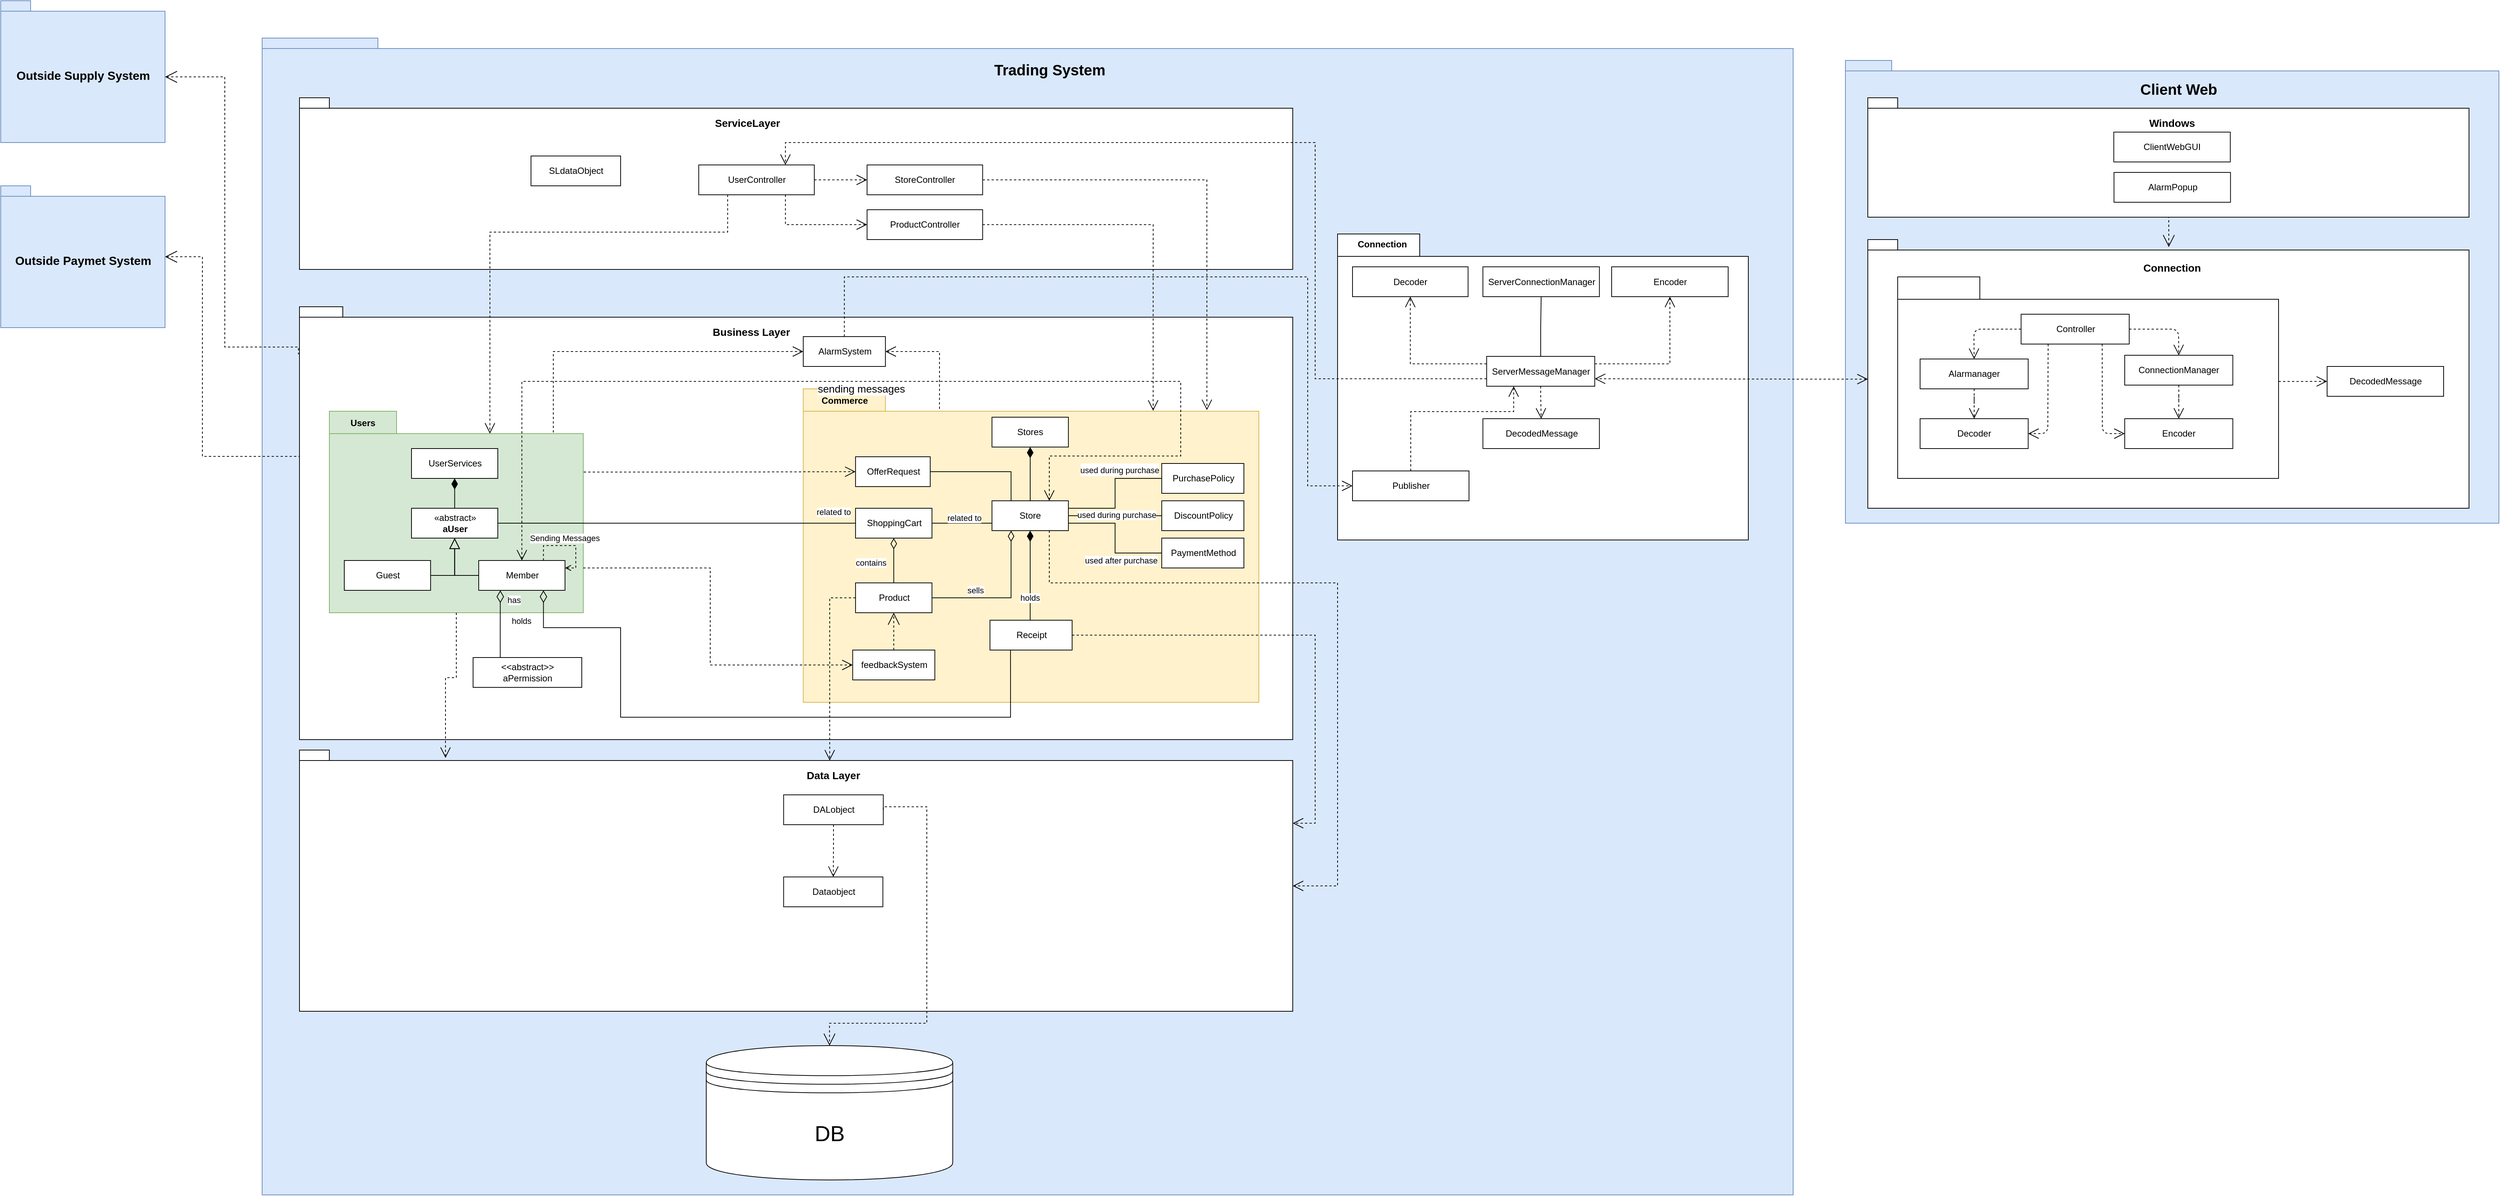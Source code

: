 <mxfile version="14.8.0" type="device"><diagram id="8r6GwuZ33qHjjhRJzjlI" name="Page-1"><mxGraphModel dx="1354" dy="1340" grid="1" gridSize="10" guides="1" tooltips="1" connect="1" arrows="1" fold="1" page="1" pageScale="1" pageWidth="850" pageHeight="1100" math="0" shadow="0"><root><mxCell id="0"/><mxCell id="1" parent="0"/><mxCell id="YszFIy_K8LYDvdD_Vdwm-4" value="&lt;font style=&quot;font-size: 16px&quot;&gt;Outside Supply System&lt;/font&gt;" style="shape=folder;fontStyle=1;spacingTop=10;tabWidth=40;tabHeight=14;tabPosition=left;html=1;fillColor=#dae8fc;strokeColor=#6c8ebf;" parent="1" vertex="1"><mxGeometry x="880" y="310" width="220" height="190" as="geometry"/></mxCell><mxCell id="YszFIy_K8LYDvdD_Vdwm-6" value="&lt;font style=&quot;font-size: 16px&quot;&gt;Outside Paymet System&lt;/font&gt;" style="shape=folder;fontStyle=1;spacingTop=10;tabWidth=40;tabHeight=14;tabPosition=left;html=1;fillColor=#dae8fc;strokeColor=#6c8ebf;" parent="1" vertex="1"><mxGeometry x="880" y="558" width="220" height="190" as="geometry"/></mxCell><mxCell id="YszFIy_K8LYDvdD_Vdwm-43" value="" style="shape=folder;fontStyle=1;spacingTop=10;tabWidth=40;tabHeight=14;tabPosition=left;html=1;fillColor=#dae8fc;strokeColor=#6c8ebf;" parent="1" vertex="1"><mxGeometry x="1230" y="360" width="2050" height="1550" as="geometry"/></mxCell><mxCell id="YszFIy_K8LYDvdD_Vdwm-56" value="Trading System" style="text;align=center;fontStyle=1;verticalAlign=middle;spacingLeft=3;spacingRight=3;strokeColor=none;rotatable=0;points=[[0,0.5],[1,0.5]];portConstraint=eastwest;fontSize=20;" parent="1" vertex="1"><mxGeometry x="2194.75" y="388" width="180" height="26" as="geometry"/></mxCell><mxCell id="YszFIy_K8LYDvdD_Vdwm-3" style="edgeStyle=orthogonalEdgeStyle;rounded=0;orthogonalLoop=1;jettySize=auto;html=1;exitX=0;exitY=0;exitDx=220;exitDy=102;exitPerimeter=0;entryX=-0.001;entryY=0.11;entryDx=0;entryDy=0;entryPerimeter=0;startArrow=open;startFill=0;startSize=14;endArrow=none;endFill=0;endSize=14;fontSize=12;dashed=1;" parent="1" source="YszFIy_K8LYDvdD_Vdwm-4" target="YszFIy_K8LYDvdD_Vdwm-44" edge="1"><mxGeometry relative="1" as="geometry"><Array as="points"><mxPoint x="1180" y="412"/><mxPoint x="1180" y="774"/><mxPoint x="1279" y="774"/></Array></mxGeometry></mxCell><mxCell id="YszFIy_K8LYDvdD_Vdwm-5" style="edgeStyle=orthogonalEdgeStyle;rounded=0;orthogonalLoop=1;jettySize=auto;html=1;entryX=0;entryY=0;entryDx=0;entryDy=200.5;entryPerimeter=0;dashed=1;startArrow=open;startFill=0;startSize=14;endArrow=none;endFill=0;endSize=14;fontSize=12;" parent="1" source="YszFIy_K8LYDvdD_Vdwm-6" target="YszFIy_K8LYDvdD_Vdwm-44" edge="1"><mxGeometry relative="1" as="geometry"><Array as="points"><mxPoint x="1150" y="653"/><mxPoint x="1150" y="921"/></Array></mxGeometry></mxCell><mxCell id="JnR66mYGUCfYVRC7yWKt-5" value="&lt;font style=&quot;font-size: 29px&quot;&gt;DB&lt;/font&gt;" style="shape=datastore;whiteSpace=wrap;html=1;" parent="1" vertex="1"><mxGeometry x="1824.71" y="1710" width="330" height="180" as="geometry"/></mxCell><mxCell id="JnR66mYGUCfYVRC7yWKt-37" value="" style="group" parent="1" vertex="1" connectable="0"><mxGeometry x="1240" y="720" width="1500" height="580" as="geometry"/></mxCell><mxCell id="YszFIy_K8LYDvdD_Vdwm-44" value="" style="shape=folder;fontStyle=1;spacingTop=10;tabWidth=40;tabHeight=14;tabPosition=left;html=1;" parent="JnR66mYGUCfYVRC7yWKt-37" vertex="1"><mxGeometry x="40" width="1330" height="580" as="geometry"/></mxCell><mxCell id="JnR66mYGUCfYVRC7yWKt-4" value="" style="group" parent="JnR66mYGUCfYVRC7yWKt-37" vertex="1" connectable="0"><mxGeometry x="80" y="140" width="340" height="270" as="geometry"/></mxCell><mxCell id="YszFIy_K8LYDvdD_Vdwm-46" value="" style="shape=folder;fontStyle=1;spacingTop=10;tabWidth=90;tabHeight=30;tabPosition=left;html=1;fillColor=#d5e8d4;strokeColor=#82b366;" parent="JnR66mYGUCfYVRC7yWKt-4" vertex="1"><mxGeometry width="340" height="270" as="geometry"/></mxCell><mxCell id="YszFIy_K8LYDvdD_Vdwm-47" value="Users" style="text;align=center;fontStyle=1;verticalAlign=middle;spacingLeft=3;spacingRight=3;strokeColor=none;rotatable=0;points=[[0,0.5],[1,0.5]];portConstraint=eastwest;" parent="JnR66mYGUCfYVRC7yWKt-4" vertex="1"><mxGeometry width="90" height="30" as="geometry"/></mxCell><mxCell id="YszFIy_K8LYDvdD_Vdwm-54" value="«abstract»&lt;br&gt;&lt;b&gt;aUser&lt;/b&gt;" style="html=1;" parent="JnR66mYGUCfYVRC7yWKt-4" vertex="1"><mxGeometry x="109.999" y="129.999" width="115.56" height="40" as="geometry"/></mxCell><mxCell id="YszFIy_K8LYDvdD_Vdwm-242" style="edgeStyle=orthogonalEdgeStyle;rounded=0;orthogonalLoop=1;jettySize=auto;html=1;entryX=0.5;entryY=1;entryDx=0;entryDy=0;startArrow=none;startFill=0;endArrow=block;endFill=0;endSize=12;strokeWidth=1;exitX=0;exitY=0.5;exitDx=0;exitDy=0;" parent="JnR66mYGUCfYVRC7yWKt-4" source="YszFIy_K8LYDvdD_Vdwm-240" target="YszFIy_K8LYDvdD_Vdwm-54" edge="1"><mxGeometry as="geometry"/></mxCell><mxCell id="YszFIy_K8LYDvdD_Vdwm-240" value="Member" style="html=1;" parent="JnR66mYGUCfYVRC7yWKt-4" vertex="1"><mxGeometry x="199.999" y="199.999" width="115.56" height="40" as="geometry"/></mxCell><mxCell id="YszFIy_K8LYDvdD_Vdwm-244" style="edgeStyle=orthogonalEdgeStyle;rounded=0;orthogonalLoop=1;jettySize=auto;html=1;entryX=0.5;entryY=1;entryDx=0;entryDy=0;startArrow=none;startFill=0;endArrow=block;endFill=0;endSize=12;strokeWidth=1;exitX=1;exitY=0.5;exitDx=0;exitDy=0;" parent="JnR66mYGUCfYVRC7yWKt-4" source="YszFIy_K8LYDvdD_Vdwm-243" target="YszFIy_K8LYDvdD_Vdwm-54" edge="1"><mxGeometry as="geometry"/></mxCell><mxCell id="YszFIy_K8LYDvdD_Vdwm-243" value="Guest" style="html=1;" parent="JnR66mYGUCfYVRC7yWKt-4" vertex="1"><mxGeometry x="19.999" y="199.999" width="115.56" height="40" as="geometry"/></mxCell><mxCell id="YszFIy_K8LYDvdD_Vdwm-247" value="UserServices" style="html=1;" parent="JnR66mYGUCfYVRC7yWKt-4" vertex="1"><mxGeometry x="109.999" y="49.999" width="115.56" height="40" as="geometry"/></mxCell><mxCell id="YszFIy_K8LYDvdD_Vdwm-252" style="edgeStyle=orthogonalEdgeStyle;rounded=0;orthogonalLoop=1;jettySize=auto;html=1;entryX=0.5;entryY=1;entryDx=0;entryDy=0;startArrow=none;startFill=0;endArrow=diamondThin;endFill=1;endSize=12;strokeWidth=1;" parent="JnR66mYGUCfYVRC7yWKt-4" source="YszFIy_K8LYDvdD_Vdwm-54" target="YszFIy_K8LYDvdD_Vdwm-247" edge="1"><mxGeometry as="geometry"/></mxCell><mxCell id="TIC8wG_X4Nowv7mfa1NQ-1" style="edgeStyle=orthogonalEdgeStyle;rounded=0;orthogonalLoop=1;jettySize=auto;html=1;entryX=1;entryY=0.25;entryDx=0;entryDy=0;exitX=0.75;exitY=0;exitDx=0;exitDy=0;endArrow=open;endFill=0;dashed=1;" parent="JnR66mYGUCfYVRC7yWKt-4" source="YszFIy_K8LYDvdD_Vdwm-240" target="YszFIy_K8LYDvdD_Vdwm-240" edge="1"><mxGeometry relative="1" as="geometry"><Array as="points"><mxPoint x="287" y="180"/><mxPoint x="330" y="180"/><mxPoint x="330" y="210"/></Array></mxGeometry></mxCell><mxCell id="TIC8wG_X4Nowv7mfa1NQ-2" value="Sending Messages" style="edgeLabel;html=1;align=center;verticalAlign=middle;resizable=0;points=[];" parent="TIC8wG_X4Nowv7mfa1NQ-1" vertex="1" connectable="0"><mxGeometry x="0.014" y="-1" relative="1" as="geometry"><mxPoint x="-6" y="-11" as="offset"/></mxGeometry></mxCell><mxCell id="YszFIy_K8LYDvdD_Vdwm-262" value="&amp;lt;&amp;lt;abstract&amp;gt;&amp;gt;&lt;br&gt;aPermission" style="html=1;" parent="JnR66mYGUCfYVRC7yWKt-37" vertex="1"><mxGeometry x="272.44" y="470" width="145.56" height="40" as="geometry"/></mxCell><mxCell id="YszFIy_K8LYDvdD_Vdwm-332" style="edgeStyle=orthogonalEdgeStyle;rounded=0;orthogonalLoop=1;jettySize=auto;html=1;startArrow=none;startFill=0;endArrow=diamondThin;endFill=0;endSize=14;strokeWidth=1;exitX=0.25;exitY=0;exitDx=0;exitDy=0;entryX=0.25;entryY=1;entryDx=0;entryDy=0;" parent="JnR66mYGUCfYVRC7yWKt-37" source="YszFIy_K8LYDvdD_Vdwm-262" target="YszFIy_K8LYDvdD_Vdwm-240" edge="1"><mxGeometry relative="1" as="geometry"><mxPoint x="389.22" y="235.03" as="targetPoint"/></mxGeometry></mxCell><mxCell id="YszFIy_K8LYDvdD_Vdwm-333" value="has" style="edgeLabel;html=1;align=center;verticalAlign=middle;resizable=0;points=[];" parent="YszFIy_K8LYDvdD_Vdwm-332" vertex="1" connectable="0"><mxGeometry x="0.358" relative="1" as="geometry"><mxPoint x="18" y="-16" as="offset"/></mxGeometry></mxCell><mxCell id="JnR66mYGUCfYVRC7yWKt-36" style="edgeStyle=orthogonalEdgeStyle;rounded=0;orthogonalLoop=1;jettySize=auto;html=1;entryX=0.882;entryY=0.111;entryDx=0;entryDy=0;entryPerimeter=0;dashed=1;fontSize=14;startArrow=open;startFill=0;endArrow=none;endFill=0;startSize=12;endSize=12;" parent="JnR66mYGUCfYVRC7yWKt-37" source="JnR66mYGUCfYVRC7yWKt-8" target="YszFIy_K8LYDvdD_Vdwm-46" edge="1"><mxGeometry relative="1" as="geometry"/></mxCell><mxCell id="JnR66mYGUCfYVRC7yWKt-8" value="AlarmSystem" style="html=1;" parent="JnR66mYGUCfYVRC7yWKt-37" vertex="1"><mxGeometry x="714.58" y="40" width="110" height="40" as="geometry"/></mxCell><mxCell id="JnR66mYGUCfYVRC7yWKt-20" value="" style="group" parent="JnR66mYGUCfYVRC7yWKt-37" vertex="1" connectable="0"><mxGeometry x="714.58" y="110" width="610" height="420" as="geometry"/></mxCell><mxCell id="YszFIy_K8LYDvdD_Vdwm-59" value="" style="shape=folder;fontStyle=1;spacingTop=10;tabWidth=110;tabHeight=30;tabPosition=left;html=1;fillColor=#fff2cc;strokeColor=#d6b656;" parent="JnR66mYGUCfYVRC7yWKt-20" vertex="1"><mxGeometry width="610" height="420" as="geometry"/></mxCell><mxCell id="YszFIy_K8LYDvdD_Vdwm-60" value="Commerce" style="text;align=center;fontStyle=1;verticalAlign=middle;spacingLeft=3;spacingRight=3;strokeColor=none;rotatable=0;points=[[0,0.5],[1,0.5]];portConstraint=eastwest;" parent="JnR66mYGUCfYVRC7yWKt-20" vertex="1"><mxGeometry width="111.08" height="30" as="geometry"/></mxCell><mxCell id="YszFIy_K8LYDvdD_Vdwm-68" value="Product" style="html=1;" parent="JnR66mYGUCfYVRC7yWKt-20" vertex="1"><mxGeometry x="69.997" y="260" width="102.326" height="40" as="geometry"/></mxCell><mxCell id="YszFIy_K8LYDvdD_Vdwm-74" value="Stores" style="html=1;" parent="JnR66mYGUCfYVRC7yWKt-20" vertex="1"><mxGeometry x="252.677" y="38" width="102.326" height="40" as="geometry"/></mxCell><mxCell id="YszFIy_K8LYDvdD_Vdwm-347" value="sells" style="edgeStyle=orthogonalEdgeStyle;rounded=0;orthogonalLoop=1;jettySize=auto;html=1;startArrow=none;startFill=0;endArrow=diamondThin;endFill=0;endSize=12;strokeWidth=1;exitX=1;exitY=0.5;exitDx=0;exitDy=0;entryX=0.25;entryY=1;entryDx=0;entryDy=0;" parent="JnR66mYGUCfYVRC7yWKt-20" source="YszFIy_K8LYDvdD_Vdwm-68" target="YszFIy_K8LYDvdD_Vdwm-64" edge="1"><mxGeometry as="geometry"><mxPoint x="350" y="170" as="targetPoint"/><mxPoint x="5" y="35" as="offset"/></mxGeometry></mxCell><mxCell id="3E_IbT7alsTnHav0WqBg-18" style="edgeStyle=orthogonalEdgeStyle;rounded=0;orthogonalLoop=1;jettySize=auto;html=1;entryX=0.5;entryY=1;entryDx=0;entryDy=0;endArrow=diamondThin;endFill=1;endSize=12;" edge="1" parent="JnR66mYGUCfYVRC7yWKt-20" source="YszFIy_K8LYDvdD_Vdwm-64" target="YszFIy_K8LYDvdD_Vdwm-74"><mxGeometry relative="1" as="geometry"/></mxCell><mxCell id="YszFIy_K8LYDvdD_Vdwm-64" value="Store" style="html=1;" parent="JnR66mYGUCfYVRC7yWKt-20" vertex="1"><mxGeometry x="252.677" y="150" width="102.326" height="40" as="geometry"/></mxCell><mxCell id="YszFIy_K8LYDvdD_Vdwm-357" style="edgeStyle=orthogonalEdgeStyle;rounded=0;orthogonalLoop=1;jettySize=auto;html=1;entryX=0.25;entryY=0;entryDx=0;entryDy=0;startArrow=none;startFill=0;endArrow=none;endFill=0;endSize=12;strokeWidth=1;" parent="JnR66mYGUCfYVRC7yWKt-20" source="YszFIy_K8LYDvdD_Vdwm-311" target="YszFIy_K8LYDvdD_Vdwm-64" edge="1"><mxGeometry x="-140" as="geometry"/></mxCell><mxCell id="YszFIy_K8LYDvdD_Vdwm-311" value="OfferRequest" style="html=1;" parent="JnR66mYGUCfYVRC7yWKt-20" vertex="1"><mxGeometry x="70" y="91" width="100" height="40" as="geometry"/></mxCell><mxCell id="JnR66mYGUCfYVRC7yWKt-16" style="edgeStyle=orthogonalEdgeStyle;rounded=0;orthogonalLoop=1;jettySize=auto;html=1;entryX=0.5;entryY=1;entryDx=0;entryDy=0;dashed=1;fontSize=14;endArrow=open;endFill=0;endSize=14;" parent="JnR66mYGUCfYVRC7yWKt-20" source="YszFIy_K8LYDvdD_Vdwm-314" target="YszFIy_K8LYDvdD_Vdwm-68" edge="1"><mxGeometry relative="1" as="geometry"/></mxCell><mxCell id="YszFIy_K8LYDvdD_Vdwm-314" value="feedbackSystem" style="html=1;" parent="JnR66mYGUCfYVRC7yWKt-20" vertex="1"><mxGeometry x="66.16" y="350" width="110" height="40" as="geometry"/></mxCell><mxCell id="YszFIy_K8LYDvdD_Vdwm-352" value="holds" style="edgeStyle=orthogonalEdgeStyle;rounded=0;orthogonalLoop=1;jettySize=auto;html=1;entryX=0.5;entryY=1;entryDx=0;entryDy=0;startArrow=none;startFill=0;endArrow=diamondThin;endFill=1;endSize=12;strokeWidth=1;exitX=0.5;exitY=0;exitDx=0;exitDy=0;" parent="JnR66mYGUCfYVRC7yWKt-20" source="YszFIy_K8LYDvdD_Vdwm-323" target="YszFIy_K8LYDvdD_Vdwm-64" edge="1"><mxGeometry as="geometry"><mxPoint x="-1" y="30" as="offset"/><Array as="points"><mxPoint x="304" y="330"/></Array></mxGeometry></mxCell><mxCell id="YszFIy_K8LYDvdD_Vdwm-323" value="Receipt" style="html=1;" parent="JnR66mYGUCfYVRC7yWKt-20" vertex="1"><mxGeometry x="250.0" y="310" width="110" height="40" as="geometry"/></mxCell><mxCell id="YszFIy_K8LYDvdD_Vdwm-348" style="edgeStyle=orthogonalEdgeStyle;rounded=0;orthogonalLoop=1;jettySize=auto;html=1;entryX=0.5;entryY=1;entryDx=0;entryDy=0;startArrow=none;startFill=0;endArrow=diamondThin;endFill=0;endSize=12;strokeWidth=1;exitX=0.5;exitY=0;exitDx=0;exitDy=0;" parent="JnR66mYGUCfYVRC7yWKt-20" source="YszFIy_K8LYDvdD_Vdwm-68" target="YszFIy_K8LYDvdD_Vdwm-324" edge="1"><mxGeometry x="-140" as="geometry"><mxPoint x="590" y="280" as="sourcePoint"/></mxGeometry></mxCell><mxCell id="YszFIy_K8LYDvdD_Vdwm-349" value="contains" style="edgeLabel;html=1;align=center;verticalAlign=middle;resizable=0;points=[];" parent="YszFIy_K8LYDvdD_Vdwm-348" vertex="1" connectable="0"><mxGeometry x="-0.007" relative="1" as="geometry"><mxPoint x="-31" y="3" as="offset"/></mxGeometry></mxCell><mxCell id="YszFIy_K8LYDvdD_Vdwm-324" value="ShoppingCart" style="html=1;" parent="JnR66mYGUCfYVRC7yWKt-20" vertex="1"><mxGeometry x="69.995" y="160" width="102.326" height="40" as="geometry"/></mxCell><mxCell id="YszFIy_K8LYDvdD_Vdwm-350" value="related to" style="edgeStyle=orthogonalEdgeStyle;rounded=0;orthogonalLoop=1;jettySize=auto;html=1;startArrow=none;startFill=0;endArrow=none;endFill=0;endSize=12;strokeWidth=1;exitX=0;exitY=0.75;exitDx=0;exitDy=0;" parent="JnR66mYGUCfYVRC7yWKt-20" source="YszFIy_K8LYDvdD_Vdwm-64" target="YszFIy_K8LYDvdD_Vdwm-324" edge="1"><mxGeometry x="-2460" y="-820" as="geometry"><mxPoint x="3" y="-7" as="offset"/></mxGeometry></mxCell><mxCell id="YszFIy_K8LYDvdD_Vdwm-359" style="edgeStyle=orthogonalEdgeStyle;rounded=0;orthogonalLoop=1;jettySize=auto;html=1;entryX=0;entryY=0.5;entryDx=0;entryDy=0;startArrow=none;startFill=0;endArrow=none;endFill=0;endSize=12;strokeWidth=1;exitX=1;exitY=0.25;exitDx=0;exitDy=0;" parent="JnR66mYGUCfYVRC7yWKt-20" source="YszFIy_K8LYDvdD_Vdwm-64" target="JnR66mYGUCfYVRC7yWKt-15" edge="1"><mxGeometry x="-140" as="geometry"/></mxCell><mxCell id="JnR66mYGUCfYVRC7yWKt-17" value="&lt;font style=&quot;font-size: 11px&quot;&gt;used during purchase&lt;/font&gt;" style="edgeLabel;html=1;align=center;verticalAlign=middle;resizable=0;points=[];fontSize=14;" parent="YszFIy_K8LYDvdD_Vdwm-359" vertex="1" connectable="0"><mxGeometry relative="1" as="geometry"><mxPoint x="6" y="-32" as="offset"/></mxGeometry></mxCell><mxCell id="YszFIy_K8LYDvdD_Vdwm-356" value="used after purchase" style="edgeStyle=orthogonalEdgeStyle;rounded=0;orthogonalLoop=1;jettySize=auto;html=1;entryX=0;entryY=0.5;entryDx=0;entryDy=0;startArrow=none;startFill=0;endArrow=none;endFill=0;endSize=12;strokeWidth=1;exitX=1;exitY=0.75;exitDx=0;exitDy=0;" parent="JnR66mYGUCfYVRC7yWKt-20" source="YszFIy_K8LYDvdD_Vdwm-64" target="JnR66mYGUCfYVRC7yWKt-14" edge="1"><mxGeometry as="geometry"><mxPoint x="8" y="30" as="offset"/></mxGeometry></mxCell><mxCell id="JnR66mYGUCfYVRC7yWKt-14" value="PaymentMethod" style="html=1;" parent="JnR66mYGUCfYVRC7yWKt-20" vertex="1"><mxGeometry x="480" y="200" width="110" height="40" as="geometry"/></mxCell><mxCell id="JnR66mYGUCfYVRC7yWKt-15" value="PurchasePolicy" style="html=1;" parent="JnR66mYGUCfYVRC7yWKt-20" vertex="1"><mxGeometry x="480.0" y="100" width="110" height="40" as="geometry"/></mxCell><mxCell id="3E_IbT7alsTnHav0WqBg-17" style="edgeStyle=orthogonalEdgeStyle;rounded=0;orthogonalLoop=1;jettySize=auto;html=1;entryX=1;entryY=0.5;entryDx=0;entryDy=0;endArrow=none;endFill=0;endSize=12;" edge="1" parent="JnR66mYGUCfYVRC7yWKt-20" source="3E_IbT7alsTnHav0WqBg-16" target="YszFIy_K8LYDvdD_Vdwm-64"><mxGeometry relative="1" as="geometry"/></mxCell><mxCell id="3E_IbT7alsTnHav0WqBg-19" value="used during purchase" style="edgeLabel;html=1;align=center;verticalAlign=middle;resizable=0;points=[];" vertex="1" connectable="0" parent="3E_IbT7alsTnHav0WqBg-17"><mxGeometry x="-0.441" y="-2" relative="1" as="geometry"><mxPoint x="-26" y="1" as="offset"/></mxGeometry></mxCell><mxCell id="3E_IbT7alsTnHav0WqBg-16" value="DiscountPolicy" style="html=1;" vertex="1" parent="JnR66mYGUCfYVRC7yWKt-20"><mxGeometry x="480.0" y="150" width="110" height="40" as="geometry"/></mxCell><mxCell id="JnR66mYGUCfYVRC7yWKt-35" style="edgeStyle=orthogonalEdgeStyle;rounded=0;orthogonalLoop=1;jettySize=auto;html=1;entryX=0.299;entryY=0.071;entryDx=0;entryDy=0;entryPerimeter=0;dashed=1;fontSize=14;startArrow=open;startFill=0;endArrow=none;endFill=0;startSize=12;endSize=12;exitX=1;exitY=0.5;exitDx=0;exitDy=0;" parent="JnR66mYGUCfYVRC7yWKt-37" source="JnR66mYGUCfYVRC7yWKt-8" target="YszFIy_K8LYDvdD_Vdwm-59" edge="1"><mxGeometry relative="1" as="geometry"/></mxCell><mxCell id="JnR66mYGUCfYVRC7yWKt-18" style="edgeStyle=orthogonalEdgeStyle;rounded=0;orthogonalLoop=1;jettySize=auto;html=1;fontSize=14;endArrow=diamondThin;endFill=0;endSize=14;startArrow=none;startFill=0;exitX=0.25;exitY=1;exitDx=0;exitDy=0;entryX=0.75;entryY=1;entryDx=0;entryDy=0;" parent="JnR66mYGUCfYVRC7yWKt-37" source="YszFIy_K8LYDvdD_Vdwm-323" target="YszFIy_K8LYDvdD_Vdwm-240" edge="1"><mxGeometry relative="1" as="geometry"><mxPoint x="300" y="360" as="targetPoint"/><Array as="points"><mxPoint x="992" y="550"/><mxPoint x="470" y="550"/><mxPoint x="470" y="430"/><mxPoint x="367" y="430"/></Array></mxGeometry></mxCell><mxCell id="JnR66mYGUCfYVRC7yWKt-21" value="&lt;font style=&quot;font-size: 11px&quot;&gt;holds&lt;/font&gt;" style="edgeLabel;html=1;align=center;verticalAlign=middle;resizable=0;points=[];fontSize=14;" parent="JnR66mYGUCfYVRC7yWKt-18" vertex="1" connectable="0"><mxGeometry x="-0.011" y="3" relative="1" as="geometry"><mxPoint x="-307" y="-133" as="offset"/></mxGeometry></mxCell><mxCell id="YszFIy_K8LYDvdD_Vdwm-312" style="edgeStyle=orthogonalEdgeStyle;rounded=0;orthogonalLoop=1;jettySize=auto;html=1;entryX=0;entryY=0.5;entryDx=0;entryDy=0;startArrow=none;startFill=0;endArrow=open;endFill=0;endSize=12;strokeWidth=1;exitX=1.002;exitY=0.302;exitDx=0;exitDy=0;exitPerimeter=0;dashed=1;" parent="JnR66mYGUCfYVRC7yWKt-37" source="YszFIy_K8LYDvdD_Vdwm-46" target="YszFIy_K8LYDvdD_Vdwm-311" edge="1"><mxGeometry x="730" y="-20" as="geometry"><mxPoint x="860" y="388" as="targetPoint"/></mxGeometry></mxCell><mxCell id="JnR66mYGUCfYVRC7yWKt-22" style="edgeStyle=orthogonalEdgeStyle;rounded=0;orthogonalLoop=1;jettySize=auto;html=1;entryX=0;entryY=0.5;entryDx=0;entryDy=0;startArrow=none;startFill=0;endArrow=open;endFill=0;endSize=12;strokeWidth=1;exitX=0;exitY=0;exitDx=340;exitDy=210;exitPerimeter=0;dashed=1;" parent="JnR66mYGUCfYVRC7yWKt-37" source="YszFIy_K8LYDvdD_Vdwm-46" target="YszFIy_K8LYDvdD_Vdwm-314" edge="1"><mxGeometry x="740" y="-10" as="geometry"><mxPoint x="430" y="310" as="sourcePoint"/><mxPoint x="874.13" y="250" as="targetPoint"/><Array as="points"><mxPoint x="590" y="350"/><mxPoint x="590" y="480"/></Array></mxGeometry></mxCell><mxCell id="YszFIy_K8LYDvdD_Vdwm-368" value="related to" style="edgeStyle=orthogonalEdgeStyle;rounded=0;orthogonalLoop=1;jettySize=auto;html=1;entryX=0;entryY=0.5;entryDx=0;entryDy=0;startArrow=none;startFill=0;endArrow=none;endFill=0;endSize=12;strokeWidth=1;exitX=1;exitY=0.5;exitDx=0;exitDy=0;" parent="JnR66mYGUCfYVRC7yWKt-37" source="YszFIy_K8LYDvdD_Vdwm-54" target="YszFIy_K8LYDvdD_Vdwm-324" edge="1"><mxGeometry x="0.875" y="15" relative="1" as="geometry"><Array as="points"><mxPoint x="480" y="290"/><mxPoint x="480" y="290"/></Array><mxPoint as="offset"/><mxPoint x="305.559" y="300.999" as="sourcePoint"/><mxPoint x="889.415" y="346" as="targetPoint"/></mxGeometry></mxCell><mxCell id="JnR66mYGUCfYVRC7yWKt-24" style="edgeStyle=orthogonalEdgeStyle;rounded=0;orthogonalLoop=1;jettySize=auto;html=1;startArrow=open;startFill=0;endArrow=open;endFill=0;endSize=12;strokeWidth=1;exitX=0.5;exitY=0;exitDx=0;exitDy=0;dashed=1;entryX=0.75;entryY=0;entryDx=0;entryDy=0;startSize=12;" parent="JnR66mYGUCfYVRC7yWKt-37" source="YszFIy_K8LYDvdD_Vdwm-240" target="YszFIy_K8LYDvdD_Vdwm-64" edge="1"><mxGeometry x="750" as="geometry"><mxPoint x="440" y="320" as="sourcePoint"/><mxPoint x="810" y="145" as="targetPoint"/><Array as="points"><mxPoint x="338" y="100"/><mxPoint x="1220" y="100"/><mxPoint x="1220" y="200"/><mxPoint x="1044" y="200"/></Array></mxGeometry></mxCell><mxCell id="JnR66mYGUCfYVRC7yWKt-25" value="sending messages" style="edgeLabel;html=1;align=center;verticalAlign=middle;resizable=0;points=[];fontSize=14;" parent="JnR66mYGUCfYVRC7yWKt-24" vertex="1" connectable="0"><mxGeometry relative="1" as="geometry"><mxPoint x="-35" y="10" as="offset"/></mxGeometry></mxCell><mxCell id="YszFIy_K8LYDvdD_Vdwm-57" value="Business Layer" style="text;align=center;fontStyle=1;verticalAlign=middle;spacingLeft=3;spacingRight=3;strokeColor=none;rotatable=0;points=[[0,0.5],[1,0.5]];portConstraint=eastwest;fontSize=14;" parent="JnR66mYGUCfYVRC7yWKt-37" vertex="1"><mxGeometry x="590.16" y="20" width="110" height="26" as="geometry"/></mxCell><mxCell id="JnR66mYGUCfYVRC7yWKt-38" value="" style="group" parent="1" vertex="1" connectable="0"><mxGeometry x="1280" y="1314" width="1430" height="350" as="geometry"/></mxCell><mxCell id="YszFIy_K8LYDvdD_Vdwm-93" value="" style="shape=folder;fontStyle=1;spacingTop=10;tabWidth=40;tabHeight=14;tabPosition=left;html=1;" parent="JnR66mYGUCfYVRC7yWKt-38" vertex="1"><mxGeometry width="1330" height="350" as="geometry"/></mxCell><mxCell id="YszFIy_K8LYDvdD_Vdwm-94" value="Data Layer" style="text;align=center;fontStyle=1;verticalAlign=middle;spacingLeft=3;spacingRight=3;strokeColor=none;rotatable=0;points=[[0,0.5],[1,0.5]];portConstraint=eastwest;fontSize=14;" parent="JnR66mYGUCfYVRC7yWKt-38" vertex="1"><mxGeometry x="676.867" y="20" width="76.267" height="26" as="geometry"/></mxCell><mxCell id="YszFIy_K8LYDvdD_Vdwm-95" value="DALobject" style="html=1;" parent="JnR66mYGUCfYVRC7yWKt-38" vertex="1"><mxGeometry x="648.267" y="60" width="133.467" height="40" as="geometry"/></mxCell><mxCell id="YszFIy_K8LYDvdD_Vdwm-126" value="Dataobject" style="html=1;" parent="JnR66mYGUCfYVRC7yWKt-38" vertex="1"><mxGeometry x="648.267" y="170" width="132.914" height="40" as="geometry"/></mxCell><mxCell id="YszFIy_K8LYDvdD_Vdwm-173" style="edgeStyle=orthogonalEdgeStyle;rounded=0;orthogonalLoop=1;jettySize=auto;html=1;dashed=1;endArrow=open;endFill=0;endSize=12;strokeWidth=1;" parent="JnR66mYGUCfYVRC7yWKt-38" source="YszFIy_K8LYDvdD_Vdwm-95" target="YszFIy_K8LYDvdD_Vdwm-126" edge="1"><mxGeometry y="-150" as="geometry"/></mxCell><mxCell id="YszFIy_K8LYDvdD_Vdwm-364" style="edgeStyle=orthogonalEdgeStyle;rounded=0;orthogonalLoop=1;jettySize=auto;html=1;entryX=0;entryY=0;entryDx=1330;entryDy=182;entryPerimeter=0;dashed=1;startArrow=none;startFill=0;endArrow=open;endFill=0;endSize=12;strokeWidth=1;exitX=0.75;exitY=1;exitDx=0;exitDy=0;" parent="1" source="YszFIy_K8LYDvdD_Vdwm-64" target="YszFIy_K8LYDvdD_Vdwm-93" edge="1"><mxGeometry relative="1" as="geometry"><Array as="points"><mxPoint x="2284" y="1090"/><mxPoint x="2670" y="1090"/><mxPoint x="2670" y="1496"/></Array></mxGeometry></mxCell><mxCell id="JnR66mYGUCfYVRC7yWKt-7" style="edgeStyle=orthogonalEdgeStyle;rounded=0;orthogonalLoop=1;jettySize=auto;html=1;entryX=0.5;entryY=0;entryDx=0;entryDy=0;dashed=1;exitX=1;exitY=0.5;exitDx=0;exitDy=0;endArrow=open;endFill=0;endSize=14;" parent="1" source="YszFIy_K8LYDvdD_Vdwm-95" target="JnR66mYGUCfYVRC7yWKt-5" edge="1"><mxGeometry relative="1" as="geometry"><mxPoint x="1980" y="1500" as="sourcePoint"/><Array as="points"><mxPoint x="2062" y="1390"/><mxPoint x="2120" y="1390"/><mxPoint x="2120" y="1680"/><mxPoint x="1990" y="1680"/></Array></mxGeometry></mxCell><mxCell id="JnR66mYGUCfYVRC7yWKt-39" style="edgeStyle=orthogonalEdgeStyle;rounded=0;orthogonalLoop=1;jettySize=auto;html=1;entryX=0;entryY=0;entryDx=1330;entryDy=98;entryPerimeter=0;dashed=1;fontSize=14;startArrow=none;startFill=0;endArrow=open;endFill=0;startSize=12;endSize=12;" parent="1" source="YszFIy_K8LYDvdD_Vdwm-323" target="YszFIy_K8LYDvdD_Vdwm-93" edge="1"><mxGeometry relative="1" as="geometry"><Array as="points"><mxPoint x="2640" y="1160"/><mxPoint x="2640" y="1412"/></Array></mxGeometry></mxCell><mxCell id="JnR66mYGUCfYVRC7yWKt-40" style="edgeStyle=orthogonalEdgeStyle;rounded=0;orthogonalLoop=1;jettySize=auto;html=1;entryX=0.147;entryY=0.03;entryDx=0;entryDy=0;entryPerimeter=0;dashed=1;fontSize=14;startArrow=none;startFill=0;endArrow=open;endFill=0;startSize=12;endSize=12;" parent="1" source="YszFIy_K8LYDvdD_Vdwm-46" target="YszFIy_K8LYDvdD_Vdwm-93" edge="1"><mxGeometry relative="1" as="geometry"/></mxCell><mxCell id="JnR66mYGUCfYVRC7yWKt-41" style="edgeStyle=orthogonalEdgeStyle;rounded=0;orthogonalLoop=1;jettySize=auto;html=1;dashed=1;fontSize=14;startArrow=none;startFill=0;endArrow=open;endFill=0;startSize=12;endSize=12;" parent="1" source="YszFIy_K8LYDvdD_Vdwm-68" edge="1"><mxGeometry relative="1" as="geometry"><Array as="points"><mxPoint x="1990" y="1110"/><mxPoint x="1990" y="1328"/></Array><mxPoint x="1990" y="1328" as="targetPoint"/></mxGeometry></mxCell><mxCell id="YszFIy_K8LYDvdD_Vdwm-78" value="" style="shape=folder;fontStyle=1;spacingTop=10;tabWidth=40;tabHeight=14;tabPosition=left;html=1;" parent="1" vertex="1"><mxGeometry x="1280" y="440" width="1330" height="230" as="geometry"/></mxCell><mxCell id="YszFIy_K8LYDvdD_Vdwm-79" value="ServiceLayer" style="text;align=center;fontStyle=1;verticalAlign=middle;spacingLeft=3;spacingRight=3;strokeColor=none;rotatable=0;points=[[0,0.5],[1,0.5]];portConstraint=eastwest;fontSize=14;" parent="1" vertex="1"><mxGeometry x="1840" y="460" width="80" height="26" as="geometry"/></mxCell><mxCell id="YszFIy_K8LYDvdD_Vdwm-200" value="UserController" style="html=1;" parent="1" vertex="1"><mxGeometry x="1814.62" y="530" width="154.75" height="40" as="geometry"/></mxCell><mxCell id="YszFIy_K8LYDvdD_Vdwm-201" value="ProductController" style="html=1;" parent="1" vertex="1"><mxGeometry x="2040" y="590" width="154.75" height="40" as="geometry"/></mxCell><mxCell id="YszFIy_K8LYDvdD_Vdwm-214" style="edgeStyle=orthogonalEdgeStyle;rounded=0;orthogonalLoop=1;jettySize=auto;html=1;entryX=0;entryY=0.5;entryDx=0;entryDy=0;dashed=1;endArrow=open;endFill=0;endSize=12;strokeWidth=1;exitX=0.75;exitY=1;exitDx=0;exitDy=0;" parent="1" source="YszFIy_K8LYDvdD_Vdwm-200" target="YszFIy_K8LYDvdD_Vdwm-201" edge="1"><mxGeometry x="1320" y="220" as="geometry"/></mxCell><mxCell id="YszFIy_K8LYDvdD_Vdwm-202" value="StoreController" style="html=1;" parent="1" vertex="1"><mxGeometry x="2040" y="530" width="154.75" height="40" as="geometry"/></mxCell><mxCell id="YszFIy_K8LYDvdD_Vdwm-215" style="edgeStyle=orthogonalEdgeStyle;rounded=0;orthogonalLoop=1;jettySize=auto;html=1;entryX=0;entryY=0.5;entryDx=0;entryDy=0;dashed=1;endArrow=open;endFill=0;endSize=12;strokeWidth=1;" parent="1" source="YszFIy_K8LYDvdD_Vdwm-200" target="YszFIy_K8LYDvdD_Vdwm-202" edge="1"><mxGeometry x="1320" y="220" as="geometry"/></mxCell><mxCell id="YszFIy_K8LYDvdD_Vdwm-203" value="SLdataObject" style="html=1;" parent="1" vertex="1"><mxGeometry x="1590" y="518" width="120" height="40" as="geometry"/></mxCell><mxCell id="mY-xTVbV-1_s1cEQR7ff-1" value="" style="group" parent="1" vertex="1" connectable="0"><mxGeometry x="2670" y="622.5" width="550" height="410" as="geometry"/></mxCell><mxCell id="YszFIy_K8LYDvdD_Vdwm-181" value="" style="shape=folder;fontStyle=1;spacingTop=10;tabWidth=110;tabHeight=30;tabPosition=left;html=1;" parent="mY-xTVbV-1_s1cEQR7ff-1" vertex="1"><mxGeometry width="550" height="410" as="geometry"/></mxCell><mxCell id="YszFIy_K8LYDvdD_Vdwm-182" value="Encoder" style="html=1;" parent="mY-xTVbV-1_s1cEQR7ff-1" vertex="1"><mxGeometry x="367" y="44" width="156" height="40" as="geometry"/></mxCell><mxCell id="YszFIy_K8LYDvdD_Vdwm-183" value="Decoder" style="html=1;" parent="mY-xTVbV-1_s1cEQR7ff-1" vertex="1"><mxGeometry x="20" y="44" width="154.75" height="40" as="geometry"/></mxCell><mxCell id="YszFIy_K8LYDvdD_Vdwm-185" value="ServerConnectionManager" style="html=1;" parent="mY-xTVbV-1_s1cEQR7ff-1" vertex="1"><mxGeometry x="194.62" y="44" width="156" height="40" as="geometry"/></mxCell><mxCell id="YszFIy_K8LYDvdD_Vdwm-195" style="edgeStyle=orthogonalEdgeStyle;rounded=0;orthogonalLoop=1;jettySize=auto;html=1;entryX=0.5;entryY=1;entryDx=0;entryDy=0;dashed=1;endArrow=open;endFill=0;endSize=12;strokeWidth=1;exitX=0;exitY=0.25;exitDx=0;exitDy=0;" parent="mY-xTVbV-1_s1cEQR7ff-1" source="YszFIy_K8LYDvdD_Vdwm-188" target="YszFIy_K8LYDvdD_Vdwm-183" edge="1"><mxGeometry as="geometry"><Array as="points"><mxPoint x="97" y="174"/></Array></mxGeometry></mxCell><mxCell id="YszFIy_K8LYDvdD_Vdwm-196" style="edgeStyle=orthogonalEdgeStyle;rounded=0;orthogonalLoop=1;jettySize=auto;html=1;entryX=0.5;entryY=1;entryDx=0;entryDy=0;dashed=1;endArrow=open;endFill=0;endSize=12;strokeWidth=1;exitX=1;exitY=0.25;exitDx=0;exitDy=0;" parent="mY-xTVbV-1_s1cEQR7ff-1" source="YszFIy_K8LYDvdD_Vdwm-188" target="YszFIy_K8LYDvdD_Vdwm-182" edge="1"><mxGeometry as="geometry"/></mxCell><mxCell id="YszFIy_K8LYDvdD_Vdwm-197" style="edgeStyle=orthogonalEdgeStyle;rounded=0;orthogonalLoop=1;jettySize=auto;html=1;entryX=0.5;entryY=1;entryDx=0;entryDy=0;endArrow=none;endFill=0;endSize=12;strokeWidth=1;" parent="mY-xTVbV-1_s1cEQR7ff-1" source="YszFIy_K8LYDvdD_Vdwm-188" target="YszFIy_K8LYDvdD_Vdwm-185" edge="1"><mxGeometry as="geometry"/></mxCell><mxCell id="YszFIy_K8LYDvdD_Vdwm-188" value="ServerMessageManager" style="html=1;" parent="mY-xTVbV-1_s1cEQR7ff-1" vertex="1"><mxGeometry x="199.62" y="164" width="144.75" height="40" as="geometry"/></mxCell><mxCell id="YszFIy_K8LYDvdD_Vdwm-180" value="Connection" style="text;align=center;fontStyle=1;verticalAlign=middle;spacingLeft=3;spacingRight=3;strokeColor=none;rotatable=0;points=[[0,0.5],[1,0.5]];portConstraint=eastwest;fontSize=12;" parent="mY-xTVbV-1_s1cEQR7ff-1" vertex="1"><mxGeometry x="20" width="80" height="26" as="geometry"/></mxCell><mxCell id="YszFIy_K8LYDvdD_Vdwm-206" value="DecodedMessage" style="html=1;" parent="mY-xTVbV-1_s1cEQR7ff-1" vertex="1"><mxGeometry x="194.62" y="247.5" width="156" height="40" as="geometry"/></mxCell><mxCell id="YszFIy_K8LYDvdD_Vdwm-212" style="edgeStyle=orthogonalEdgeStyle;rounded=0;orthogonalLoop=1;jettySize=auto;html=1;entryX=0.5;entryY=0;entryDx=0;entryDy=0;dashed=1;endArrow=open;endFill=0;endSize=12;strokeWidth=1;exitX=0.5;exitY=1;exitDx=0;exitDy=0;" parent="mY-xTVbV-1_s1cEQR7ff-1" source="YszFIy_K8LYDvdD_Vdwm-188" target="YszFIy_K8LYDvdD_Vdwm-206" edge="1"><mxGeometry x="-1390" y="-172.5" as="geometry"><Array as="points"><mxPoint x="272" y="218"/><mxPoint x="273" y="218"/></Array></mxGeometry></mxCell><mxCell id="3E_IbT7alsTnHav0WqBg-14" style="edgeStyle=orthogonalEdgeStyle;rounded=0;orthogonalLoop=1;jettySize=auto;html=1;entryX=0.25;entryY=1;entryDx=0;entryDy=0;exitX=0.5;exitY=0;exitDx=0;exitDy=0;endArrow=open;endFill=0;endSize=12;dashed=1;" edge="1" parent="mY-xTVbV-1_s1cEQR7ff-1" source="3E_IbT7alsTnHav0WqBg-13" target="YszFIy_K8LYDvdD_Vdwm-188"><mxGeometry relative="1" as="geometry"><Array as="points"><mxPoint x="98" y="238"/><mxPoint x="236" y="238"/></Array></mxGeometry></mxCell><mxCell id="3E_IbT7alsTnHav0WqBg-13" value="Publisher" style="html=1;" vertex="1" parent="mY-xTVbV-1_s1cEQR7ff-1"><mxGeometry x="20.0" y="317.5" width="156" height="40" as="geometry"/></mxCell><mxCell id="YszFIy_K8LYDvdD_Vdwm-253" style="edgeStyle=orthogonalEdgeStyle;rounded=0;orthogonalLoop=1;jettySize=auto;html=1;entryX=0;entryY=0;entryDx=215;entryDy=30;entryPerimeter=0;startArrow=none;startFill=0;endArrow=open;endFill=0;endSize=12;strokeWidth=1;dashed=1;exitX=0.25;exitY=1;exitDx=0;exitDy=0;" parent="1" source="YszFIy_K8LYDvdD_Vdwm-200" target="YszFIy_K8LYDvdD_Vdwm-46" edge="1"><mxGeometry relative="1" as="geometry"><Array as="points"><mxPoint x="1853" y="620"/><mxPoint x="1535" y="620"/></Array></mxGeometry></mxCell><mxCell id="JnR66mYGUCfYVRC7yWKt-34" style="edgeStyle=orthogonalEdgeStyle;rounded=0;orthogonalLoop=1;jettySize=auto;html=1;entryX=0;entryY=0.5;entryDx=0;entryDy=0;dashed=1;fontSize=14;startArrow=none;startFill=0;endArrow=open;endFill=0;startSize=14;endSize=12;exitX=0.5;exitY=0;exitDx=0;exitDy=0;" parent="1" source="JnR66mYGUCfYVRC7yWKt-8" target="3E_IbT7alsTnHav0WqBg-13" edge="1"><mxGeometry relative="1" as="geometry"><Array as="points"><mxPoint x="2010" y="680"/><mxPoint x="2630" y="680"/><mxPoint x="2630" y="960"/></Array></mxGeometry></mxCell><mxCell id="JnR66mYGUCfYVRC7yWKt-27" style="edgeStyle=orthogonalEdgeStyle;rounded=0;orthogonalLoop=1;jettySize=auto;html=1;fontSize=14;startArrow=none;startFill=0;endArrow=open;endFill=0;startSize=12;endSize=12;dashed=1;entryX=0.768;entryY=0.07;entryDx=0;entryDy=0;entryPerimeter=0;exitX=1;exitY=0.5;exitDx=0;exitDy=0;" parent="1" source="YszFIy_K8LYDvdD_Vdwm-201" target="YszFIy_K8LYDvdD_Vdwm-59" edge="1"><mxGeometry relative="1" as="geometry"><mxPoint x="2540" y="850" as="targetPoint"/><Array as="points"/></mxGeometry></mxCell><mxCell id="YszFIy_K8LYDvdD_Vdwm-366" style="edgeStyle=orthogonalEdgeStyle;rounded=0;orthogonalLoop=1;jettySize=auto;html=1;dashed=1;startArrow=none;startFill=0;endArrow=open;endFill=0;endSize=12;strokeWidth=1;entryX=0.886;entryY=0.068;entryDx=0;entryDy=0;entryPerimeter=0;exitX=1;exitY=0.5;exitDx=0;exitDy=0;" parent="1" source="YszFIy_K8LYDvdD_Vdwm-202" target="YszFIy_K8LYDvdD_Vdwm-59" edge="1"><mxGeometry relative="1" as="geometry"><Array as="points"><mxPoint x="2495" y="550"/></Array></mxGeometry></mxCell><mxCell id="mY-xTVbV-1_s1cEQR7ff-2" value="" style="group" parent="1" vertex="1" connectable="0"><mxGeometry x="3350" y="414" width="875" height="596" as="geometry"/></mxCell><mxCell id="JnR66mYGUCfYVRC7yWKt-2" value="" style="group" parent="mY-xTVbV-1_s1cEQR7ff-2" vertex="1" connectable="0"><mxGeometry y="26" width="875" height="570" as="geometry"/></mxCell><mxCell id="YszFIy_K8LYDvdD_Vdwm-1" value="" style="shape=folder;fontStyle=1;spacingTop=10;tabWidth=40;tabHeight=14;tabPosition=left;html=1;fillColor=#dae8fc;strokeColor=#6c8ebf;" parent="JnR66mYGUCfYVRC7yWKt-2" vertex="1"><mxGeometry y="-50" width="875" height="620" as="geometry"/></mxCell><mxCell id="JnR66mYGUCfYVRC7yWKt-9" style="edgeStyle=orthogonalEdgeStyle;rounded=0;orthogonalLoop=1;jettySize=auto;html=1;dashed=1;endSize=14;endArrow=open;endFill=0;" parent="JnR66mYGUCfYVRC7yWKt-2" edge="1"><mxGeometry relative="1" as="geometry"><mxPoint x="433" y="140" as="sourcePoint"/><mxPoint x="433" y="200" as="targetPoint"/></mxGeometry></mxCell><mxCell id="YszFIy_K8LYDvdD_Vdwm-40" value="" style="shape=folder;fontStyle=1;spacingTop=10;tabWidth=40;tabHeight=14;tabPosition=left;html=1;" parent="JnR66mYGUCfYVRC7yWKt-2" vertex="1"><mxGeometry x="30" width="805" height="160" as="geometry"/></mxCell><mxCell id="YszFIy_K8LYDvdD_Vdwm-41" value="Windows" style="text;align=center;fontStyle=1;verticalAlign=middle;spacingLeft=3;spacingRight=3;strokeColor=none;rotatable=0;points=[[0,0.5],[1,0.5]];portConstraint=eastwest;fontSize=14;" parent="JnR66mYGUCfYVRC7yWKt-2" vertex="1"><mxGeometry x="397.5" y="20" width="80" height="26" as="geometry"/></mxCell><mxCell id="YszFIy_K8LYDvdD_Vdwm-2" value="" style="shape=folder;fontStyle=1;spacingTop=10;tabWidth=40;tabHeight=14;tabPosition=left;html=1;" parent="JnR66mYGUCfYVRC7yWKt-2" vertex="1"><mxGeometry x="30" y="190" width="805" height="360" as="geometry"/></mxCell><mxCell id="YszFIy_K8LYDvdD_Vdwm-19" value="Connection" style="text;align=center;fontStyle=1;verticalAlign=middle;spacingLeft=3;spacingRight=3;strokeColor=none;rotatable=0;points=[[0,0.5],[1,0.5]];portConstraint=eastwest;fontSize=14;" parent="JnR66mYGUCfYVRC7yWKt-2" vertex="1"><mxGeometry x="397.5" y="214" width="80" height="26" as="geometry"/></mxCell><mxCell id="YszFIy_K8LYDvdD_Vdwm-21" value="" style="shape=folder;fontStyle=1;spacingTop=10;tabWidth=110;tabHeight=30;tabPosition=left;html=1;" parent="JnR66mYGUCfYVRC7yWKt-2" vertex="1"><mxGeometry x="70" y="240" width="510" height="270" as="geometry"/></mxCell><mxCell id="YszFIy_K8LYDvdD_Vdwm-30" value="Encoder" style="html=1;" parent="JnR66mYGUCfYVRC7yWKt-2" vertex="1"><mxGeometry x="374" y="430" width="144.75" height="40" as="geometry"/></mxCell><mxCell id="YszFIy_K8LYDvdD_Vdwm-24" value="Decoder" style="html=1;" parent="JnR66mYGUCfYVRC7yWKt-2" vertex="1"><mxGeometry x="100" y="430" width="144.75" height="40" as="geometry"/></mxCell><mxCell id="YszFIy_K8LYDvdD_Vdwm-90" style="edgeStyle=orthogonalEdgeStyle;rounded=0;orthogonalLoop=1;jettySize=auto;html=1;entryX=0.5;entryY=0;entryDx=0;entryDy=0;dashed=1;endArrow=open;endFill=0;endSize=12;strokeWidth=1;" parent="JnR66mYGUCfYVRC7yWKt-2" source="YszFIy_K8LYDvdD_Vdwm-81" target="YszFIy_K8LYDvdD_Vdwm-30" edge="1"><mxGeometry x="30" y="190" as="geometry"/></mxCell><mxCell id="YszFIy_K8LYDvdD_Vdwm-81" value="ConnectionManager" style="html=1;" parent="JnR66mYGUCfYVRC7yWKt-2" vertex="1"><mxGeometry x="374" y="345" width="144.75" height="40" as="geometry"/></mxCell><mxCell id="YszFIy_K8LYDvdD_Vdwm-89" style="edgeStyle=orthogonalEdgeStyle;rounded=0;orthogonalLoop=1;jettySize=auto;html=1;endArrow=open;endFill=0;endSize=12;strokeWidth=1;dashed=1;" parent="JnR66mYGUCfYVRC7yWKt-2" source="YszFIy_K8LYDvdD_Vdwm-82" target="YszFIy_K8LYDvdD_Vdwm-24" edge="1"><mxGeometry x="30" y="190" as="geometry"/></mxCell><mxCell id="YszFIy_K8LYDvdD_Vdwm-82" value="Alarmanager" style="html=1;" parent="JnR66mYGUCfYVRC7yWKt-2" vertex="1"><mxGeometry x="100" y="350" width="144.75" height="40" as="geometry"/></mxCell><mxCell id="YszFIy_K8LYDvdD_Vdwm-83" value="Controller" style="html=1;" parent="JnR66mYGUCfYVRC7yWKt-2" vertex="1"><mxGeometry x="235.25" y="290" width="144.75" height="40" as="geometry"/></mxCell><mxCell id="YszFIy_K8LYDvdD_Vdwm-86" value="" style="endArrow=open;dashed=1;html=1;endSize=12;strokeWidth=1;exitX=1;exitY=0.5;exitDx=0;exitDy=0;entryX=0.5;entryY=0;entryDx=0;entryDy=0;endFill=0;" parent="JnR66mYGUCfYVRC7yWKt-2" source="YszFIy_K8LYDvdD_Vdwm-83" target="YszFIy_K8LYDvdD_Vdwm-81" edge="1"><mxGeometry x="30" y="190" width="50" height="50" as="geometry"><mxPoint x="500" y="430" as="sourcePoint"/><mxPoint x="550" y="380" as="targetPoint"/><Array as="points"><mxPoint x="446" y="310"/></Array></mxGeometry></mxCell><mxCell id="YszFIy_K8LYDvdD_Vdwm-87" value="" style="endArrow=open;dashed=1;html=1;endSize=12;strokeWidth=1;exitX=0;exitY=0.5;exitDx=0;exitDy=0;entryX=0.5;entryY=0;entryDx=0;entryDy=0;endFill=0;" parent="JnR66mYGUCfYVRC7yWKt-2" source="YszFIy_K8LYDvdD_Vdwm-83" target="YszFIy_K8LYDvdD_Vdwm-82" edge="1"><mxGeometry x="30" y="190" width="50" height="50" as="geometry"><mxPoint x="364.75" y="300" as="sourcePoint"/><mxPoint x="462.375" y="330" as="targetPoint"/><Array as="points"><mxPoint x="172" y="310"/></Array></mxGeometry></mxCell><mxCell id="YszFIy_K8LYDvdD_Vdwm-88" value="" style="endArrow=open;dashed=1;html=1;endSize=12;strokeWidth=1;exitX=0.25;exitY=1;exitDx=0;exitDy=0;entryX=1;entryY=0.5;entryDx=0;entryDy=0;endFill=0;" parent="JnR66mYGUCfYVRC7yWKt-2" source="YszFIy_K8LYDvdD_Vdwm-83" target="YszFIy_K8LYDvdD_Vdwm-24" edge="1"><mxGeometry x="30" y="190" width="50" height="50" as="geometry"><mxPoint x="298" y="400" as="sourcePoint"/><mxPoint x="260.375" y="430" as="targetPoint"/><Array as="points"><mxPoint x="271" y="450"/></Array></mxGeometry></mxCell><mxCell id="YszFIy_K8LYDvdD_Vdwm-91" value="" style="endArrow=open;dashed=1;html=1;endSize=12;strokeWidth=1;exitX=0.75;exitY=1;exitDx=0;exitDy=0;entryX=0;entryY=0.5;entryDx=0;entryDy=0;endFill=0;" parent="JnR66mYGUCfYVRC7yWKt-2" source="YszFIy_K8LYDvdD_Vdwm-83" target="YszFIy_K8LYDvdD_Vdwm-30" edge="1"><mxGeometry x="30" y="190" width="50" height="50" as="geometry"><mxPoint x="281.438" y="340" as="sourcePoint"/><mxPoint x="254.75" y="460" as="targetPoint"/><Array as="points"><mxPoint x="344" y="450"/></Array></mxGeometry></mxCell><mxCell id="YszFIy_K8LYDvdD_Vdwm-226" value="DecodedMessage" style="html=1;" parent="JnR66mYGUCfYVRC7yWKt-2" vertex="1"><mxGeometry x="645" y="360" width="156" height="40" as="geometry"/></mxCell><mxCell id="YszFIy_K8LYDvdD_Vdwm-232" style="edgeStyle=orthogonalEdgeStyle;rounded=0;orthogonalLoop=1;jettySize=auto;html=1;exitX=1;exitY=0.519;exitDx=0;exitDy=0;exitPerimeter=0;entryX=0;entryY=0.5;entryDx=0;entryDy=0;startArrow=none;startFill=0;endArrow=open;endFill=0;endSize=12;strokeWidth=1;dashed=1;" parent="JnR66mYGUCfYVRC7yWKt-2" source="YszFIy_K8LYDvdD_Vdwm-21" target="YszFIy_K8LYDvdD_Vdwm-226" edge="1"><mxGeometry x="30" y="190" as="geometry"/></mxCell><mxCell id="JnR66mYGUCfYVRC7yWKt-31" value="AlarmPopup" style="html=1;" parent="JnR66mYGUCfYVRC7yWKt-2" vertex="1"><mxGeometry x="359.65" y="100" width="156" height="40" as="geometry"/></mxCell><mxCell id="JnR66mYGUCfYVRC7yWKt-32" value="ClientWebGUI" style="html=1;" parent="JnR66mYGUCfYVRC7yWKt-2" vertex="1"><mxGeometry x="359.36" y="46" width="156" height="40" as="geometry"/></mxCell><mxCell id="YszFIy_K8LYDvdD_Vdwm-18" value="Client Web" style="text;align=center;fontStyle=1;verticalAlign=middle;spacingLeft=3;spacingRight=3;strokeColor=none;rotatable=0;points=[[0,0.5],[1,0.5]];portConstraint=eastwest;fontSize=20;" parent="mY-xTVbV-1_s1cEQR7ff-2" vertex="1"><mxGeometry x="386.38" width="120" height="26" as="geometry"/></mxCell><mxCell id="YszFIy_K8LYDvdD_Vdwm-213" style="edgeStyle=orthogonalEdgeStyle;rounded=0;orthogonalLoop=1;jettySize=auto;html=1;entryX=0.75;entryY=0;entryDx=0;entryDy=0;dashed=1;endArrow=open;endFill=0;endSize=12;strokeWidth=1;exitX=0;exitY=0.75;exitDx=0;exitDy=0;" parent="1" source="YszFIy_K8LYDvdD_Vdwm-188" target="YszFIy_K8LYDvdD_Vdwm-200" edge="1"><mxGeometry x="1320" y="220" as="geometry"><Array as="points"><mxPoint x="2640" y="817"/><mxPoint x="2640" y="500"/><mxPoint x="1931" y="500"/></Array></mxGeometry></mxCell><mxCell id="YszFIy_K8LYDvdD_Vdwm-326" style="edgeStyle=orthogonalEdgeStyle;rounded=0;orthogonalLoop=1;jettySize=auto;html=1;entryX=1;entryY=0.75;entryDx=0;entryDy=0;startArrow=open;startFill=0;endArrow=open;endFill=0;endSize=12;strokeWidth=1;dashed=1;startSize=12;exitX=0;exitY=0;exitDx=0;exitDy=187;exitPerimeter=0;" parent="1" source="YszFIy_K8LYDvdD_Vdwm-2" target="YszFIy_K8LYDvdD_Vdwm-188" edge="1"><mxGeometry relative="1" as="geometry"><mxPoint x="3300" y="860" as="sourcePoint"/><Array as="points"><mxPoint x="3300" y="817"/></Array></mxGeometry></mxCell></root></mxGraphModel></diagram></mxfile>